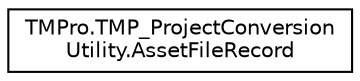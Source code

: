 digraph "Graphical Class Hierarchy"
{
 // LATEX_PDF_SIZE
  edge [fontname="Helvetica",fontsize="10",labelfontname="Helvetica",labelfontsize="10"];
  node [fontname="Helvetica",fontsize="10",shape=record];
  rankdir="LR";
  Node0 [label="TMPro.TMP_ProjectConversion\lUtility.AssetFileRecord",height=0.2,width=0.4,color="black", fillcolor="white", style="filled",URL="$struct_t_m_pro_1_1_t_m_p___project_conversion_utility_1_1_asset_file_record.html",tooltip=" "];
}
